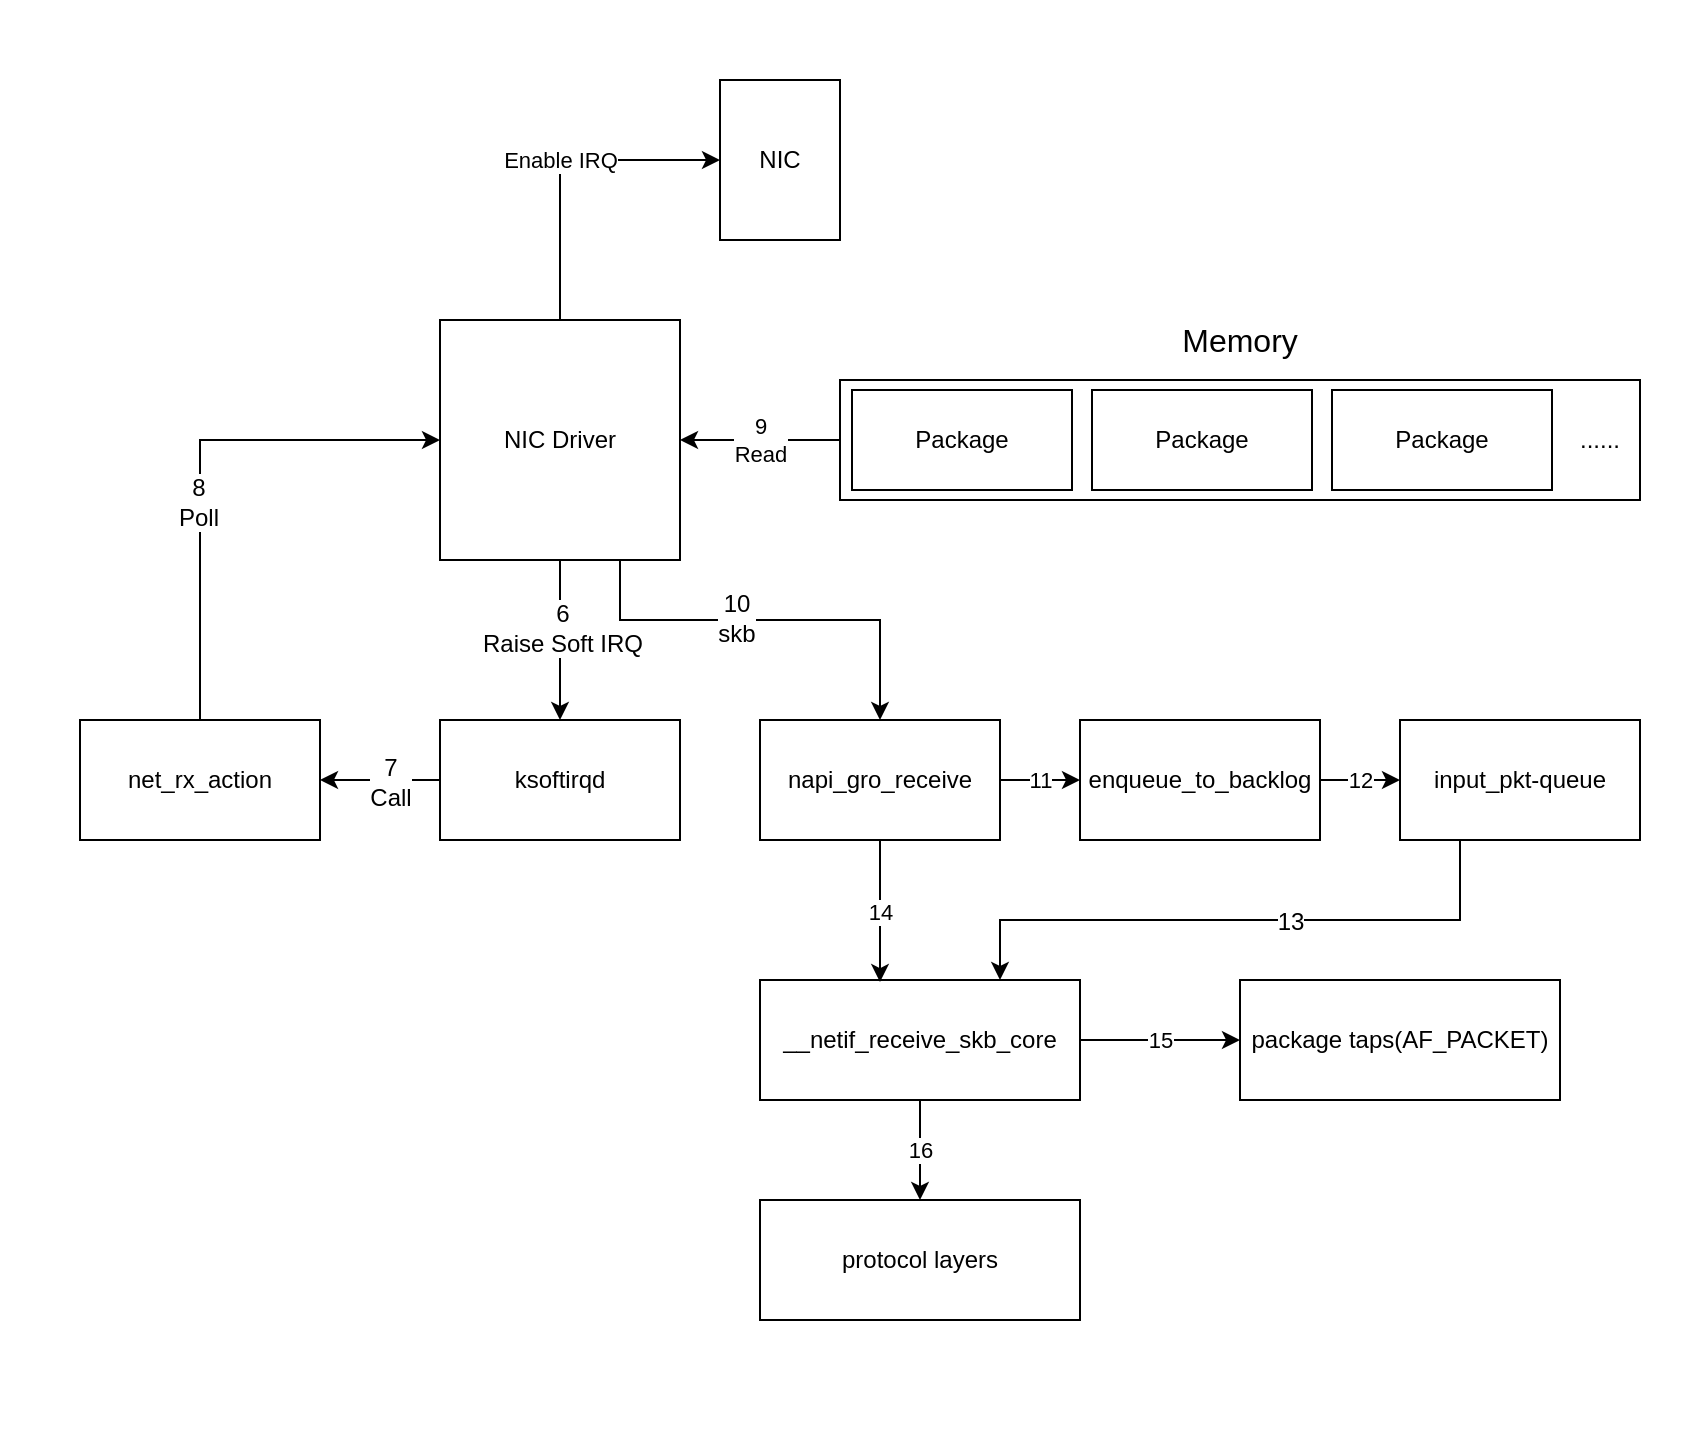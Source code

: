 <mxfile version="12.5.8" type="device"><diagram id="AJwDUb6e_5m0H3rCL8qj" name="Page-1"><mxGraphModel dx="1186" dy="696" grid="1" gridSize="10" guides="1" tooltips="1" connect="1" arrows="1" fold="1" page="1" pageScale="1" pageWidth="850" pageHeight="1100" math="0" shadow="0"><root><mxCell id="0"/><mxCell id="1" parent="0"/><mxCell id="-WfwzpyY9Ei9m2FYQOs6-3" value="" style="rounded=0;whiteSpace=wrap;html=1;" vertex="1" parent="1"><mxGeometry x="420" y="190" width="400" height="60" as="geometry"/></mxCell><mxCell id="-WfwzpyY9Ei9m2FYQOs6-6" value="9&lt;br&gt;Read" style="endArrow=classic;html=1;exitX=0;exitY=0.5;exitDx=0;exitDy=0;entryX=1;entryY=0.5;entryDx=0;entryDy=0;" edge="1" parent="1" target="-WfwzpyY9Ei9m2FYQOs6-10" source="-WfwzpyY9Ei9m2FYQOs6-3"><mxGeometry width="50" height="50" relative="1" as="geometry"><mxPoint x="-20" y="-10" as="sourcePoint"/><mxPoint x="17" y="-10" as="targetPoint"/></mxGeometry></mxCell><mxCell id="-WfwzpyY9Ei9m2FYQOs6-10" value="NIC Driver" style="rounded=0;whiteSpace=wrap;html=1;" vertex="1" parent="1"><mxGeometry x="220" y="160" width="120" height="120" as="geometry"/></mxCell><mxCell id="-WfwzpyY9Ei9m2FYQOs6-11" value="" style="endArrow=classic;html=1;exitX=0.5;exitY=0;exitDx=0;exitDy=0;entryX=0;entryY=0.5;entryDx=0;entryDy=0;rounded=0;" edge="1" parent="1" source="-WfwzpyY9Ei9m2FYQOs6-24" target="-WfwzpyY9Ei9m2FYQOs6-10"><mxGeometry width="50" height="50" relative="1" as="geometry"><mxPoint x="20" y="160" as="sourcePoint"/><mxPoint x="-10" y="110" as="targetPoint"/><Array as="points"><mxPoint x="100" y="220"/></Array></mxGeometry></mxCell><mxCell id="-WfwzpyY9Ei9m2FYQOs6-12" value="8&lt;br&gt;Poll" style="text;html=1;align=center;verticalAlign=middle;resizable=0;points=[];labelBackgroundColor=#ffffff;" vertex="1" connectable="0" parent="-WfwzpyY9Ei9m2FYQOs6-11"><mxGeometry x="-0.163" y="1" relative="1" as="geometry"><mxPoint as="offset"/></mxGeometry></mxCell><mxCell id="-WfwzpyY9Ei9m2FYQOs6-15" value="" style="endArrow=classic;html=1;exitX=0.5;exitY=1;exitDx=0;exitDy=0;entryX=0.5;entryY=0;entryDx=0;entryDy=0;" edge="1" parent="1" source="-WfwzpyY9Ei9m2FYQOs6-10" target="-WfwzpyY9Ei9m2FYQOs6-23"><mxGeometry width="50" height="50" relative="1" as="geometry"><mxPoint x="300" y="380" as="sourcePoint"/><mxPoint x="280" y="330" as="targetPoint"/></mxGeometry></mxCell><mxCell id="-WfwzpyY9Ei9m2FYQOs6-16" value="6&lt;br&gt;Raise Soft IRQ" style="text;html=1;align=center;verticalAlign=middle;resizable=0;points=[];labelBackgroundColor=#ffffff;" vertex="1" connectable="0" parent="-WfwzpyY9Ei9m2FYQOs6-15"><mxGeometry x="-0.163" y="1" relative="1" as="geometry"><mxPoint as="offset"/></mxGeometry></mxCell><mxCell id="-WfwzpyY9Ei9m2FYQOs6-17" value="Package" style="rounded=0;whiteSpace=wrap;html=1;" vertex="1" parent="1"><mxGeometry x="426" y="195" width="110" height="50" as="geometry"/></mxCell><mxCell id="-WfwzpyY9Ei9m2FYQOs6-18" value="Package" style="rounded=0;whiteSpace=wrap;html=1;" vertex="1" parent="1"><mxGeometry x="546" y="195" width="110" height="50" as="geometry"/></mxCell><mxCell id="-WfwzpyY9Ei9m2FYQOs6-19" value="Package" style="rounded=0;whiteSpace=wrap;html=1;" vertex="1" parent="1"><mxGeometry x="666" y="195" width="110" height="50" as="geometry"/></mxCell><mxCell id="-WfwzpyY9Ei9m2FYQOs6-20" value="......" style="text;html=1;strokeColor=none;fillColor=none;align=center;verticalAlign=middle;whiteSpace=wrap;rounded=0;" vertex="1" parent="1"><mxGeometry x="780" y="210" width="40" height="20" as="geometry"/></mxCell><mxCell id="-WfwzpyY9Ei9m2FYQOs6-21" value="&lt;font style=&quot;font-size: 16px&quot;&gt;Memory&lt;/font&gt;" style="text;html=1;strokeColor=none;fillColor=none;align=center;verticalAlign=middle;whiteSpace=wrap;rounded=0;" vertex="1" parent="1"><mxGeometry x="600" y="160" width="40" height="20" as="geometry"/></mxCell><mxCell id="-WfwzpyY9Ei9m2FYQOs6-23" value="ksoftirqd" style="rounded=0;whiteSpace=wrap;html=1;" vertex="1" parent="1"><mxGeometry x="220" y="360" width="120" height="60" as="geometry"/></mxCell><mxCell id="-WfwzpyY9Ei9m2FYQOs6-24" value="net_rx_action" style="rounded=0;whiteSpace=wrap;html=1;" vertex="1" parent="1"><mxGeometry x="40" y="360" width="120" height="60" as="geometry"/></mxCell><mxCell id="-WfwzpyY9Ei9m2FYQOs6-25" value="" style="endArrow=classic;html=1;exitX=0;exitY=0.5;exitDx=0;exitDy=0;entryX=1;entryY=0.5;entryDx=0;entryDy=0;" edge="1" parent="1" source="-WfwzpyY9Ei9m2FYQOs6-23" target="-WfwzpyY9Ei9m2FYQOs6-24"><mxGeometry width="50" height="50" relative="1" as="geometry"><mxPoint x="30" y="200" as="sourcePoint"/><mxPoint x="230" y="200" as="targetPoint"/></mxGeometry></mxCell><mxCell id="-WfwzpyY9Ei9m2FYQOs6-26" value="7&lt;br&gt;Call" style="text;html=1;align=center;verticalAlign=middle;resizable=0;points=[];labelBackgroundColor=#ffffff;" vertex="1" connectable="0" parent="-WfwzpyY9Ei9m2FYQOs6-25"><mxGeometry x="-0.163" y="1" relative="1" as="geometry"><mxPoint as="offset"/></mxGeometry></mxCell><mxCell id="-WfwzpyY9Ei9m2FYQOs6-27" value="napi_gro_receive" style="rounded=0;whiteSpace=wrap;html=1;" vertex="1" parent="1"><mxGeometry x="380" y="360" width="120" height="60" as="geometry"/></mxCell><mxCell id="-WfwzpyY9Ei9m2FYQOs6-28" value="enqueue_to_backlog" style="rounded=0;whiteSpace=wrap;html=1;" vertex="1" parent="1"><mxGeometry x="540" y="360" width="120" height="60" as="geometry"/></mxCell><mxCell id="-WfwzpyY9Ei9m2FYQOs6-29" value="input_pkt-queue" style="rounded=0;whiteSpace=wrap;html=1;" vertex="1" parent="1"><mxGeometry x="700" y="360" width="120" height="60" as="geometry"/></mxCell><mxCell id="-WfwzpyY9Ei9m2FYQOs6-30" value="__netif_receive_skb_core" style="rounded=0;whiteSpace=wrap;html=1;" vertex="1" parent="1"><mxGeometry x="380" y="490" width="160" height="60" as="geometry"/></mxCell><mxCell id="-WfwzpyY9Ei9m2FYQOs6-31" value="package taps(AF_PACKET)" style="rounded=0;whiteSpace=wrap;html=1;" vertex="1" parent="1"><mxGeometry x="620" y="490" width="160" height="60" as="geometry"/></mxCell><mxCell id="-WfwzpyY9Ei9m2FYQOs6-32" value="protocol layers" style="rounded=0;whiteSpace=wrap;html=1;" vertex="1" parent="1"><mxGeometry x="380" y="600" width="160" height="60" as="geometry"/></mxCell><mxCell id="-WfwzpyY9Ei9m2FYQOs6-35" value="11" style="endArrow=classic;html=1;exitX=1;exitY=0.5;exitDx=0;exitDy=0;entryX=0;entryY=0.5;entryDx=0;entryDy=0;" edge="1" parent="1" source="-WfwzpyY9Ei9m2FYQOs6-27" target="-WfwzpyY9Ei9m2FYQOs6-28"><mxGeometry width="50" height="50" relative="1" as="geometry"><mxPoint x="430" y="170" as="sourcePoint"/><mxPoint x="310" y="170" as="targetPoint"/></mxGeometry></mxCell><mxCell id="-WfwzpyY9Ei9m2FYQOs6-36" value="12" style="endArrow=classic;html=1;exitX=1;exitY=0.5;exitDx=0;exitDy=0;entryX=0;entryY=0.5;entryDx=0;entryDy=0;" edge="1" parent="1"><mxGeometry width="50" height="50" relative="1" as="geometry"><mxPoint x="660" y="390" as="sourcePoint"/><mxPoint x="700" y="390" as="targetPoint"/></mxGeometry></mxCell><mxCell id="-WfwzpyY9Ei9m2FYQOs6-37" value="" style="endArrow=classic;html=1;entryX=0.75;entryY=0;entryDx=0;entryDy=0;rounded=0;exitX=0.25;exitY=1;exitDx=0;exitDy=0;" edge="1" parent="1" source="-WfwzpyY9Ei9m2FYQOs6-29" target="-WfwzpyY9Ei9m2FYQOs6-30"><mxGeometry width="50" height="50" relative="1" as="geometry"><mxPoint x="280" y="231" as="sourcePoint"/><mxPoint x="450" y="370" as="targetPoint"/><Array as="points"><mxPoint x="730" y="460"/><mxPoint x="500" y="460"/></Array></mxGeometry></mxCell><mxCell id="-WfwzpyY9Ei9m2FYQOs6-38" value="13" style="text;html=1;align=center;verticalAlign=middle;resizable=0;points=[];labelBackgroundColor=#ffffff;" vertex="1" connectable="0" parent="-WfwzpyY9Ei9m2FYQOs6-37"><mxGeometry x="-0.163" y="1" relative="1" as="geometry"><mxPoint as="offset"/></mxGeometry></mxCell><mxCell id="-WfwzpyY9Ei9m2FYQOs6-39" value="14" style="endArrow=classic;html=1;exitX=0.5;exitY=1;exitDx=0;exitDy=0;entryX=0.375;entryY=0.017;entryDx=0;entryDy=0;entryPerimeter=0;" edge="1" parent="1" source="-WfwzpyY9Ei9m2FYQOs6-27" target="-WfwzpyY9Ei9m2FYQOs6-30"><mxGeometry width="50" height="50" relative="1" as="geometry"><mxPoint x="510" y="400" as="sourcePoint"/><mxPoint x="550" y="400" as="targetPoint"/></mxGeometry></mxCell><mxCell id="-WfwzpyY9Ei9m2FYQOs6-40" value="15" style="endArrow=classic;html=1;exitX=1;exitY=0.5;exitDx=0;exitDy=0;entryX=0;entryY=0.5;entryDx=0;entryDy=0;" edge="1" parent="1" source="-WfwzpyY9Ei9m2FYQOs6-30" target="-WfwzpyY9Ei9m2FYQOs6-31"><mxGeometry width="50" height="50" relative="1" as="geometry"><mxPoint x="430" y="140" as="sourcePoint"/><mxPoint x="310" y="140" as="targetPoint"/></mxGeometry></mxCell><mxCell id="-WfwzpyY9Ei9m2FYQOs6-42" value="16" style="endArrow=classic;html=1;exitX=0.5;exitY=1;exitDx=0;exitDy=0;entryX=0.5;entryY=0;entryDx=0;entryDy=0;" edge="1" parent="1" source="-WfwzpyY9Ei9m2FYQOs6-30" target="-WfwzpyY9Ei9m2FYQOs6-32"><mxGeometry width="50" height="50" relative="1" as="geometry"><mxPoint x="440" y="530" as="sourcePoint"/><mxPoint x="440" y="631.02" as="targetPoint"/></mxGeometry></mxCell><mxCell id="-WfwzpyY9Ei9m2FYQOs6-43" value="" style="endArrow=classic;html=1;entryX=0.5;entryY=0;entryDx=0;entryDy=0;rounded=0;exitX=0.75;exitY=1;exitDx=0;exitDy=0;" edge="1" parent="1" source="-WfwzpyY9Ei9m2FYQOs6-10" target="-WfwzpyY9Ei9m2FYQOs6-27"><mxGeometry width="50" height="50" relative="1" as="geometry"><mxPoint x="330" y="300" as="sourcePoint"/><mxPoint x="250" y="370" as="targetPoint"/><Array as="points"><mxPoint x="310" y="310"/><mxPoint x="440" y="310"/></Array></mxGeometry></mxCell><mxCell id="-WfwzpyY9Ei9m2FYQOs6-44" value="10&lt;br&gt;skb" style="text;html=1;align=center;verticalAlign=middle;resizable=0;points=[];labelBackgroundColor=#ffffff;" vertex="1" connectable="0" parent="-WfwzpyY9Ei9m2FYQOs6-43"><mxGeometry x="-0.163" y="1" relative="1" as="geometry"><mxPoint as="offset"/></mxGeometry></mxCell><mxCell id="-WfwzpyY9Ei9m2FYQOs6-45" value="" style="endArrow=none;dashed=1;html=1;strokeColor=none;" edge="1" parent="1"><mxGeometry width="50" height="50" relative="1" as="geometry"><mxPoint y="320" as="sourcePoint"/><mxPoint x="840" y="320" as="targetPoint"/></mxGeometry></mxCell><mxCell id="-WfwzpyY9Ei9m2FYQOs6-46" value="" style="endArrow=none;dashed=1;html=1;strokeColor=none;" edge="1" parent="1"><mxGeometry width="50" height="50" relative="1" as="geometry"><mxPoint x="480" y="720" as="sourcePoint"/><mxPoint x="480" as="targetPoint"/></mxGeometry></mxCell><mxCell id="-WfwzpyY9Ei9m2FYQOs6-47" value="NIC" style="rounded=0;whiteSpace=wrap;html=1;" vertex="1" parent="1"><mxGeometry x="360" y="40" width="60" height="80" as="geometry"/></mxCell><mxCell id="-WfwzpyY9Ei9m2FYQOs6-48" value="Enable IRQ" style="endArrow=classic;html=1;entryX=0;entryY=0.5;entryDx=0;entryDy=0;exitX=0.5;exitY=0;exitDx=0;exitDy=0;rounded=0;" edge="1" parent="1" source="-WfwzpyY9Ei9m2FYQOs6-10" target="-WfwzpyY9Ei9m2FYQOs6-47"><mxGeometry width="50" height="50" relative="1" as="geometry"><mxPoint x="10" y="790" as="sourcePoint"/><mxPoint x="60" y="740" as="targetPoint"/><Array as="points"><mxPoint x="280" y="80"/></Array></mxGeometry></mxCell></root></mxGraphModel></diagram></mxfile>